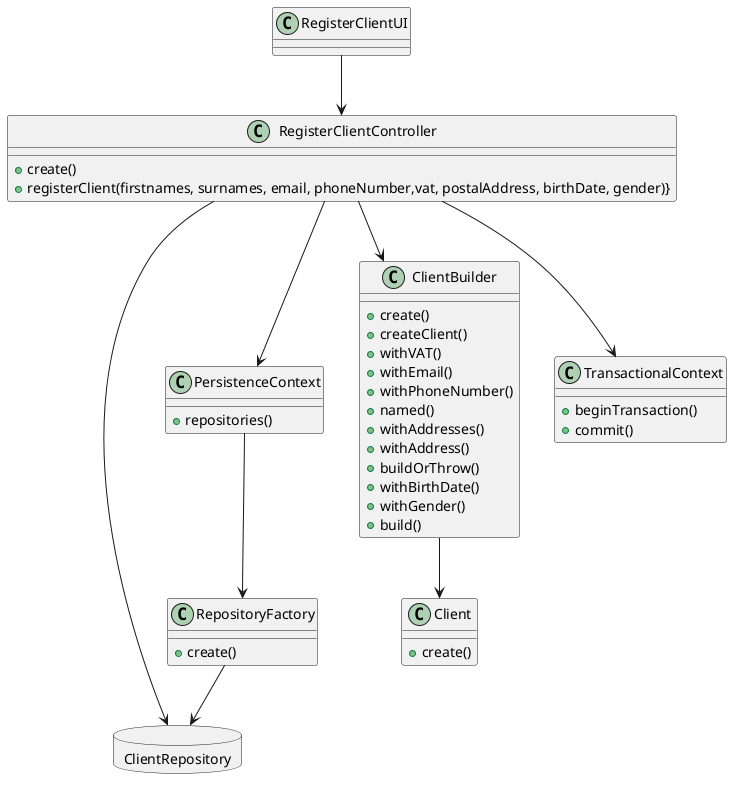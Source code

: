@startuml
class RegisterClientUI{
}

class RegisterClientController{
+create()
+registerClient(firstnames, surnames, email, phoneNumber,vat, postalAddress, birthDate, gender)}
}


class PersistenceContext{
+repositories()
}

class RepositoryFactory{
+create()
}

database ClientRepository{
}

class Client{
+create()
}

class ClientBuilder{
+create()
+createClient()
+withVAT()
+withEmail()
+withPhoneNumber()
+named()
+withAddresses()
+withAddress()
+buildOrThrow()
+withBirthDate()
+withGender()
+build()
}

class TransactionalContext{
+beginTransaction()
+commit()
}


RegisterClientUI --> RegisterClientController

RegisterClientController-->ClientBuilder
RegisterClientController -->PersistenceContext
RegisterClientController -->TransactionalContext
RegisterClientController-->ClientRepository

ClientBuilder --> Client

PersistenceContext -->RepositoryFactory

RepositoryFactory -->ClientRepository

@enduml